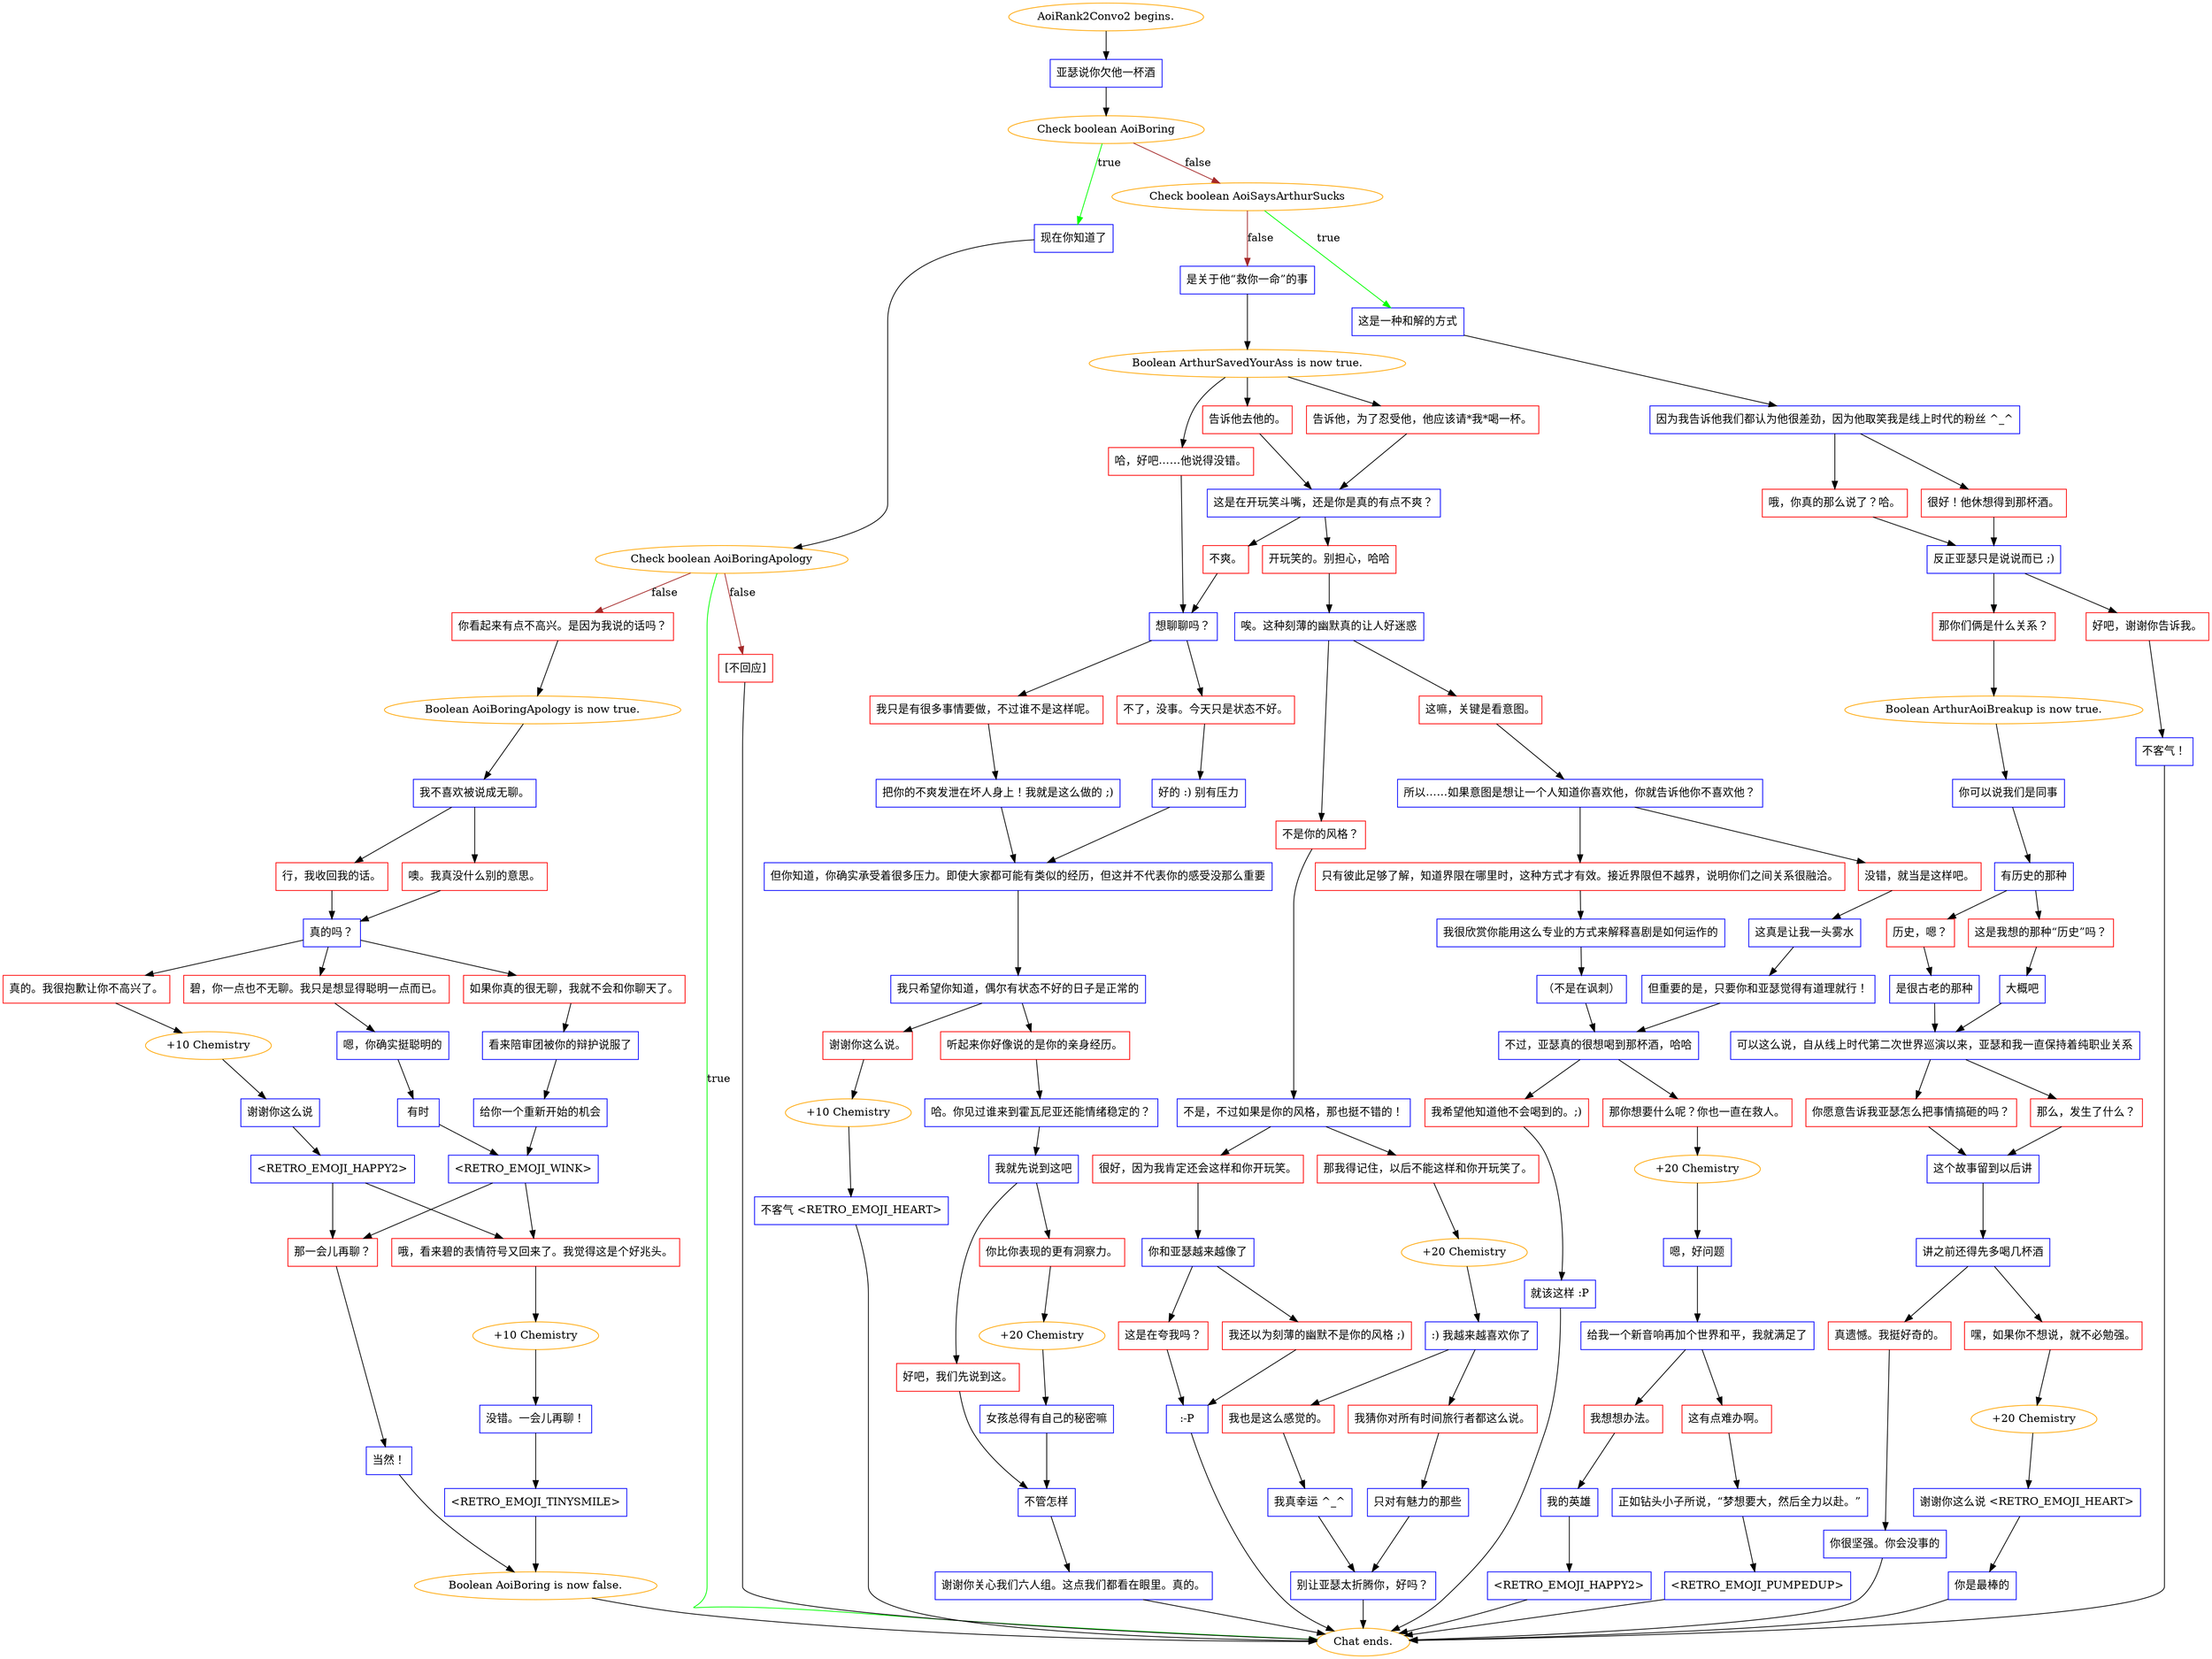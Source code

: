 digraph {
	"AoiRank2Convo2 begins." [color=orange];
		"AoiRank2Convo2 begins." -> j909981213;
	j909981213 [label="亚瑟说你欠他一杯酒",shape=box,color=blue];
		j909981213 -> j1813516089;
	j1813516089 [label="Check boolean AoiBoring",color=orange];
		j1813516089 -> j705846753 [label=true,color=green];
		j1813516089 -> j465871379 [label=false,color=brown];
	j705846753 [label="现在你知道了",shape=box,color=blue];
		j705846753 -> j2848214661;
	j465871379 [label="Check boolean AoiSaysArthurSucks",color=orange];
		j465871379 -> j3247840210 [label=true,color=green];
		j465871379 -> j1261676988 [label=false,color=brown];
	j2848214661 [label="Check boolean AoiBoringApology",color=orange];
		j2848214661 -> "Chat ends." [label=true,color=green];
		j2848214661 -> j134463216 [label=false,color=brown];
		j2848214661 -> j281483509 [label=false,color=brown];
	j3247840210 [label="这是一种和解的方式",shape=box,color=blue];
		j3247840210 -> j680486379;
	j1261676988 [label="是关于他“救你一命”的事",shape=box,color=blue];
		j1261676988 -> j181488844;
	"Chat ends." [color=orange];
	j134463216 [label="你看起来有点不高兴。是因为我说的话吗？",shape=box,color=red];
		j134463216 -> j363312594;
	j281483509 [label="[不回应]",shape=box,color=red];
		j281483509 -> "Chat ends.";
	j680486379 [label="因为我告诉他我们都认为他很差劲，因为他取笑我是线上时代的粉丝 ^_^",shape=box,color=blue];
		j680486379 -> j423399803;
		j680486379 -> j3336345091;
	j181488844 [label="Boolean ArthurSavedYourAss is now true.",color=orange];
		j181488844 -> j1185583037;
		j181488844 -> j2391865082;
		j181488844 -> j516380857;
	j363312594 [label="Boolean AoiBoringApology is now true.",color=orange];
		j363312594 -> j3506599252;
	j423399803 [label="很好！他休想得到那杯酒。",shape=box,color=red];
		j423399803 -> j1820291491;
	j3336345091 [label="哦，你真的那么说了？哈。",shape=box,color=red];
		j3336345091 -> j1820291491;
	j1185583037 [label="哈，好吧……他说得没错。",shape=box,color=red];
		j1185583037 -> j1966370163;
	j2391865082 [label="告诉他去他的。",shape=box,color=red];
		j2391865082 -> j1964907886;
	j516380857 [label="告诉他，为了忍受他，他应该请*我*喝一杯。",shape=box,color=red];
		j516380857 -> j1964907886;
	j3506599252 [label="我不喜欢被说成无聊。",shape=box,color=blue];
		j3506599252 -> j1547609984;
		j3506599252 -> j1580754744;
	j1820291491 [label="反正亚瑟只是说说而已 ;)",shape=box,color=blue];
		j1820291491 -> j306614052;
		j1820291491 -> j2692285145;
	j1966370163 [label="想聊聊吗？",shape=box,color=blue];
		j1966370163 -> j1731725138;
		j1966370163 -> j3895062999;
	j1964907886 [label="这是在开玩笑斗嘴，还是你是真的有点不爽？",shape=box,color=blue];
		j1964907886 -> j3862778511;
		j1964907886 -> j904373214;
	j1547609984 [label="噢。我真没什么别的意思。",shape=box,color=red];
		j1547609984 -> j1777737344;
	j1580754744 [label="行，我收回我的话。",shape=box,color=red];
		j1580754744 -> j1777737344;
	j306614052 [label="好吧，谢谢你告诉我。",shape=box,color=red];
		j306614052 -> j1514449667;
	j2692285145 [label="那你们俩是什么关系？",shape=box,color=red];
		j2692285145 -> j906281693;
	j1731725138 [label="不了，没事。今天只是状态不好。",shape=box,color=red];
		j1731725138 -> j3878886697;
	j3895062999 [label="我只是有很多事情要做，不过谁不是这样呢。",shape=box,color=red];
		j3895062999 -> j2565259741;
	j3862778511 [label="不爽。",shape=box,color=red];
		j3862778511 -> j1966370163;
	j904373214 [label="开玩笑的。别担心，哈哈",shape=box,color=red];
		j904373214 -> j144818389;
	j1777737344 [label="真的吗？",shape=box,color=blue];
		j1777737344 -> j3592037653;
		j1777737344 -> j3901953013;
		j1777737344 -> j468662781;
	j1514449667 [label="不客气！",shape=box,color=blue];
		j1514449667 -> "Chat ends.";
	j906281693 [label="Boolean ArthurAoiBreakup is now true.",color=orange];
		j906281693 -> j2604948350;
	j3878886697 [label="好的 :) 别有压力",shape=box,color=blue];
		j3878886697 -> j1380904291;
	j2565259741 [label="把你的不爽发泄在坏人身上！我就是这么做的 ;)",shape=box,color=blue];
		j2565259741 -> j1380904291;
	j144818389 [label="唉。这种刻薄的幽默真的让人好迷惑",shape=box,color=blue];
		j144818389 -> j3357185217;
		j144818389 -> j647937735;
	j3592037653 [label="真的。我很抱歉让你不高兴了。",shape=box,color=red];
		j3592037653 -> j2423254368;
	j3901953013 [label="碧，你一点也不无聊。我只是想显得聪明一点而已。",shape=box,color=red];
		j3901953013 -> j4198671152;
	j468662781 [label="如果你真的很无聊，我就不会和你聊天了。",shape=box,color=red];
		j468662781 -> j2978973277;
	j2604948350 [label="你可以说我们是同事",shape=box,color=blue];
		j2604948350 -> j2101567130;
	j1380904291 [label="但你知道，你确实承受着很多压力。即使大家都可能有类似的经历，但这并不代表你的感受没那么重要",shape=box,color=blue];
		j1380904291 -> j2795424705;
	j3357185217 [label="不是你的风格？",shape=box,color=red];
		j3357185217 -> j2872276904;
	j647937735 [label="这嘛，关键是看意图。",shape=box,color=red];
		j647937735 -> j3295283898;
	j2423254368 [label="+10 Chemistry",color=orange];
		j2423254368 -> j2279610048;
	j4198671152 [label="嗯，你确实挺聪明的",shape=box,color=blue];
		j4198671152 -> j1731014780;
	j2978973277 [label="看来陪审团被你的辩护说服了",shape=box,color=blue];
		j2978973277 -> j2584788943;
	j2101567130 [label="有历史的那种",shape=box,color=blue];
		j2101567130 -> j528903265;
		j2101567130 -> j1134057437;
	j2795424705 [label="我只希望你知道，偶尔有状态不好的日子是正常的",shape=box,color=blue];
		j2795424705 -> j747962573;
		j2795424705 -> j3149537172;
	j2872276904 [label="不是，不过如果是你的风格，那也挺不错的！",shape=box,color=blue];
		j2872276904 -> j1803035396;
		j2872276904 -> j3215174375;
	j3295283898 [label="所以……如果意图是想让一个人知道你喜欢他，你就告诉他你不喜欢他？",shape=box,color=blue];
		j3295283898 -> j2245858268;
		j3295283898 -> j2789923140;
	j2279610048 [label="谢谢你这么说",shape=box,color=blue];
		j2279610048 -> j915643679;
	j1731014780 [label="有时",shape=box,color=blue];
		j1731014780 -> j242158032;
	j2584788943 [label="给你一个重新开始的机会",shape=box,color=blue];
		j2584788943 -> j242158032;
	j528903265 [label="这是我想的那种“历史”吗？",shape=box,color=red];
		j528903265 -> j1268722777;
	j1134057437 [label="历史，嗯？",shape=box,color=red];
		j1134057437 -> j3080442900;
	j747962573 [label="谢谢你这么说。",shape=box,color=red];
		j747962573 -> j522230185;
	j3149537172 [label="听起来你好像说的是你的亲身经历。",shape=box,color=red];
		j3149537172 -> j3234653505;
	j1803035396 [label="那我得记住，以后不能这样和你开玩笑了。",shape=box,color=red];
		j1803035396 -> j4248656602;
	j3215174375 [label="很好，因为我肯定还会这样和你开玩笑。",shape=box,color=red];
		j3215174375 -> j954951694;
	j2245858268 [label="只有彼此足够了解，知道界限在哪里时，这种方式才有效。接近界限但不越界，说明你们之间关系很融洽。",shape=box,color=red];
		j2245858268 -> j2419527560;
	j2789923140 [label="没错，就当是这样吧。",shape=box,color=red];
		j2789923140 -> j2183629324;
	j915643679 [label="<RETRO_EMOJI_HAPPY2>",shape=box,color=blue];
		j915643679 -> j2584596766;
		j915643679 -> j3918551317;
	j242158032 [label="<RETRO_EMOJI_WINK>",shape=box,color=blue];
		j242158032 -> j2584596766;
		j242158032 -> j3918551317;
	j1268722777 [label="大概吧",shape=box,color=blue];
		j1268722777 -> j2550139913;
	j3080442900 [label="是很古老的那种",shape=box,color=blue];
		j3080442900 -> j2550139913;
	j522230185 [label="+10 Chemistry",color=orange];
		j522230185 -> j422423578;
	j3234653505 [label="哈。你见过谁来到霍瓦尼亚还能情绪稳定的？",shape=box,color=blue];
		j3234653505 -> j4225090668;
	j4248656602 [label="+20 Chemistry",color=orange];
		j4248656602 -> j1890250159;
	j954951694 [label="你和亚瑟越来越像了",shape=box,color=blue];
		j954951694 -> j3368508948;
		j954951694 -> j3639024012;
	j2419527560 [label="我很欣赏你能用这么专业的方式来解释喜剧是如何运作的",shape=box,color=blue];
		j2419527560 -> j3582894118;
	j2183629324 [label="这真是让我一头雾水",shape=box,color=blue];
		j2183629324 -> j3649596303;
	j2584596766 [label="那一会儿再聊？",shape=box,color=red];
		j2584596766 -> j4055550387;
	j3918551317 [label="哦，看来碧的表情符号又回来了。我觉得这是个好兆头。",shape=box,color=red];
		j3918551317 -> j587462049;
	j2550139913 [label="可以这么说，自从线上时代第二次世界巡演以来，亚瑟和我一直保持着纯职业关系",shape=box,color=blue];
		j2550139913 -> j707582854;
		j2550139913 -> j2994500399;
	j422423578 [label="不客气 <RETRO_EMOJI_HEART>",shape=box,color=blue];
		j422423578 -> "Chat ends.";
	j4225090668 [label="我就先说到这吧",shape=box,color=blue];
		j4225090668 -> j914555820;
		j4225090668 -> j3840810189;
	j1890250159 [label=":) 我越来越喜欢你了",shape=box,color=blue];
		j1890250159 -> j1897155404;
		j1890250159 -> j2135870194;
	j3368508948 [label="这是在夸我吗？",shape=box,color=red];
		j3368508948 -> j3282717222;
	j3639024012 [label="我还以为刻薄的幽默不是你的风格 ;)",shape=box,color=red];
		j3639024012 -> j3282717222;
	j3582894118 [label="（不是在讽刺）",shape=box,color=blue];
		j3582894118 -> j1090335132;
	j3649596303 [label="但重要的是，只要你和亚瑟觉得有道理就行！",shape=box,color=blue];
		j3649596303 -> j1090335132;
	j4055550387 [label="当然！",shape=box,color=blue];
		j4055550387 -> j1984221796;
	j587462049 [label="+10 Chemistry",color=orange];
		j587462049 -> j4065971638;
	j707582854 [label="那么，发生了什么？",shape=box,color=red];
		j707582854 -> j2224471772;
	j2994500399 [label="你愿意告诉我亚瑟怎么把事情搞砸的吗？",shape=box,color=red];
		j2994500399 -> j2224471772;
	j914555820 [label="你比你表现的更有洞察力。",shape=box,color=red];
		j914555820 -> j2461746797;
	j3840810189 [label="好吧，我们先说到这。",shape=box,color=red];
		j3840810189 -> j3044769538;
	j1897155404 [label="我也是这么感觉的。",shape=box,color=red];
		j1897155404 -> j704506616;
	j2135870194 [label="我猜你对所有时间旅行者都这么说。",shape=box,color=red];
		j2135870194 -> j2078770028;
	j3282717222 [label=":-P",shape=box,color=blue];
		j3282717222 -> "Chat ends.";
	j1090335132 [label="不过，亚瑟真的很想喝到那杯酒，哈哈",shape=box,color=blue];
		j1090335132 -> j420501566;
		j1090335132 -> j147449536;
	j1984221796 [label="Boolean AoiBoring is now false.",color=orange];
		j1984221796 -> "Chat ends.";
	j4065971638 [label="没错。一会儿再聊！",shape=box,color=blue];
		j4065971638 -> j3248434141;
	j2224471772 [label="这个故事留到以后讲",shape=box,color=blue];
		j2224471772 -> j1703277269;
	j2461746797 [label="+20 Chemistry",color=orange];
		j2461746797 -> j3186733299;
	j3044769538 [label="不管怎样",shape=box,color=blue];
		j3044769538 -> j435774367;
	j704506616 [label="我真幸运 ^_^",shape=box,color=blue];
		j704506616 -> j420499432;
	j2078770028 [label="只对有魅力的那些",shape=box,color=blue];
		j2078770028 -> j420499432;
	j420501566 [label="我希望他知道他不会喝到的。;)",shape=box,color=red];
		j420501566 -> j1854080185;
	j147449536 [label="那你想要什么呢？你也一直在救人。",shape=box,color=red];
		j147449536 -> j2129899487;
	j3248434141 [label="<RETRO_EMOJI_TINYSMILE>",shape=box,color=blue];
		j3248434141 -> j1984221796;
	j1703277269 [label="讲之前还得先多喝几杯酒",shape=box,color=blue];
		j1703277269 -> j1019074767;
		j1703277269 -> j3876625276;
	j3186733299 [label="女孩总得有自己的秘密嘛",shape=box,color=blue];
		j3186733299 -> j3044769538;
	j435774367 [label="谢谢你关心我们六人组。这点我们都看在眼里。真的。",shape=box,color=blue];
		j435774367 -> "Chat ends.";
	j420499432 [label="别让亚瑟太折腾你，好吗？",shape=box,color=blue];
		j420499432 -> "Chat ends.";
	j1854080185 [label="就该这样 :P",shape=box,color=blue];
		j1854080185 -> "Chat ends.";
	j2129899487 [label="+20 Chemistry",color=orange];
		j2129899487 -> j1402115692;
	j1019074767 [label="嘿，如果你不想说，就不必勉强。",shape=box,color=red];
		j1019074767 -> j998631344;
	j3876625276 [label="真遗憾。我挺好奇的。",shape=box,color=red];
		j3876625276 -> j2070638955;
	j1402115692 [label="嗯，好问题",shape=box,color=blue];
		j1402115692 -> j2814365801;
	j998631344 [label="+20 Chemistry",color=orange];
		j998631344 -> j3302108110;
	j2070638955 [label="你很坚强。你会没事的",shape=box,color=blue];
		j2070638955 -> "Chat ends.";
	j2814365801 [label="给我一个新音响再加个世界和平，我就满足了",shape=box,color=blue];
		j2814365801 -> j1327098505;
		j2814365801 -> j1079334595;
	j3302108110 [label="谢谢你这么说 <RETRO_EMOJI_HEART>",shape=box,color=blue];
		j3302108110 -> j3215780849;
	j1327098505 [label="我想想办法。",shape=box,color=red];
		j1327098505 -> j2776393561;
	j1079334595 [label="这有点难办啊。",shape=box,color=red];
		j1079334595 -> j660310352;
	j3215780849 [label="你是最棒的",shape=box,color=blue];
		j3215780849 -> "Chat ends.";
	j2776393561 [label="我的英雄",shape=box,color=blue];
		j2776393561 -> j2682020255;
	j660310352 [label="正如钻头小子所说，“梦想要大，然后全力以赴。”",shape=box,color=blue];
		j660310352 -> j2705132100;
	j2682020255 [label="<RETRO_EMOJI_HAPPY2>",shape=box,color=blue];
		j2682020255 -> "Chat ends.";
	j2705132100 [label="<RETRO_EMOJI_PUMPEDUP>",shape=box,color=blue];
		j2705132100 -> "Chat ends.";
}